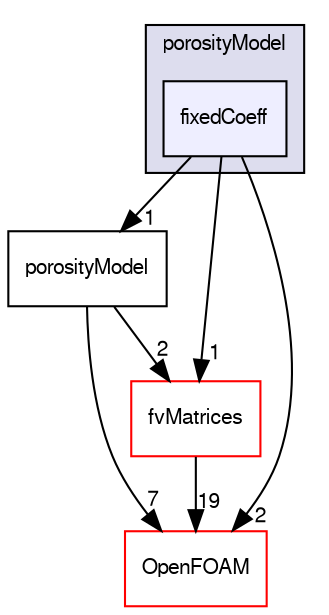 digraph "src/finiteVolume/cfdTools/general/porosityModel/fixedCoeff" {
  bgcolor=transparent;
  compound=true
  node [ fontsize="10", fontname="FreeSans"];
  edge [ labelfontsize="10", labelfontname="FreeSans"];
  subgraph clusterdir_7f71c2789b87b2ecdc8be24284257b05 {
    graph [ bgcolor="#ddddee", pencolor="black", label="porosityModel" fontname="FreeSans", fontsize="10", URL="dir_7f71c2789b87b2ecdc8be24284257b05.html"]
  dir_c3f13a63c6fddcdcee8ba93ceca41009 [shape=box, label="fixedCoeff", style="filled", fillcolor="#eeeeff", pencolor="black", URL="dir_c3f13a63c6fddcdcee8ba93ceca41009.html"];
  }
  dir_5a8452d5c878e691b4ad8657f7c472aa [shape=box label="porosityModel" URL="dir_5a8452d5c878e691b4ad8657f7c472aa.html"];
  dir_c5473ff19b20e6ec4dfe5c310b3778a8 [shape=box label="OpenFOAM" color="red" URL="dir_c5473ff19b20e6ec4dfe5c310b3778a8.html"];
  dir_5d57e3901430bcc99a7ddac11a899224 [shape=box label="fvMatrices" color="red" URL="dir_5d57e3901430bcc99a7ddac11a899224.html"];
  dir_c3f13a63c6fddcdcee8ba93ceca41009->dir_5a8452d5c878e691b4ad8657f7c472aa [headlabel="1", labeldistance=1.5 headhref="dir_000739_000740.html"];
  dir_c3f13a63c6fddcdcee8ba93ceca41009->dir_c5473ff19b20e6ec4dfe5c310b3778a8 [headlabel="2", labeldistance=1.5 headhref="dir_000739_001706.html"];
  dir_c3f13a63c6fddcdcee8ba93ceca41009->dir_5d57e3901430bcc99a7ddac11a899224 [headlabel="1", labeldistance=1.5 headhref="dir_000739_000937.html"];
  dir_5a8452d5c878e691b4ad8657f7c472aa->dir_c5473ff19b20e6ec4dfe5c310b3778a8 [headlabel="7", labeldistance=1.5 headhref="dir_000740_001706.html"];
  dir_5a8452d5c878e691b4ad8657f7c472aa->dir_5d57e3901430bcc99a7ddac11a899224 [headlabel="2", labeldistance=1.5 headhref="dir_000740_000937.html"];
  dir_5d57e3901430bcc99a7ddac11a899224->dir_c5473ff19b20e6ec4dfe5c310b3778a8 [headlabel="19", labeldistance=1.5 headhref="dir_000937_001706.html"];
}
